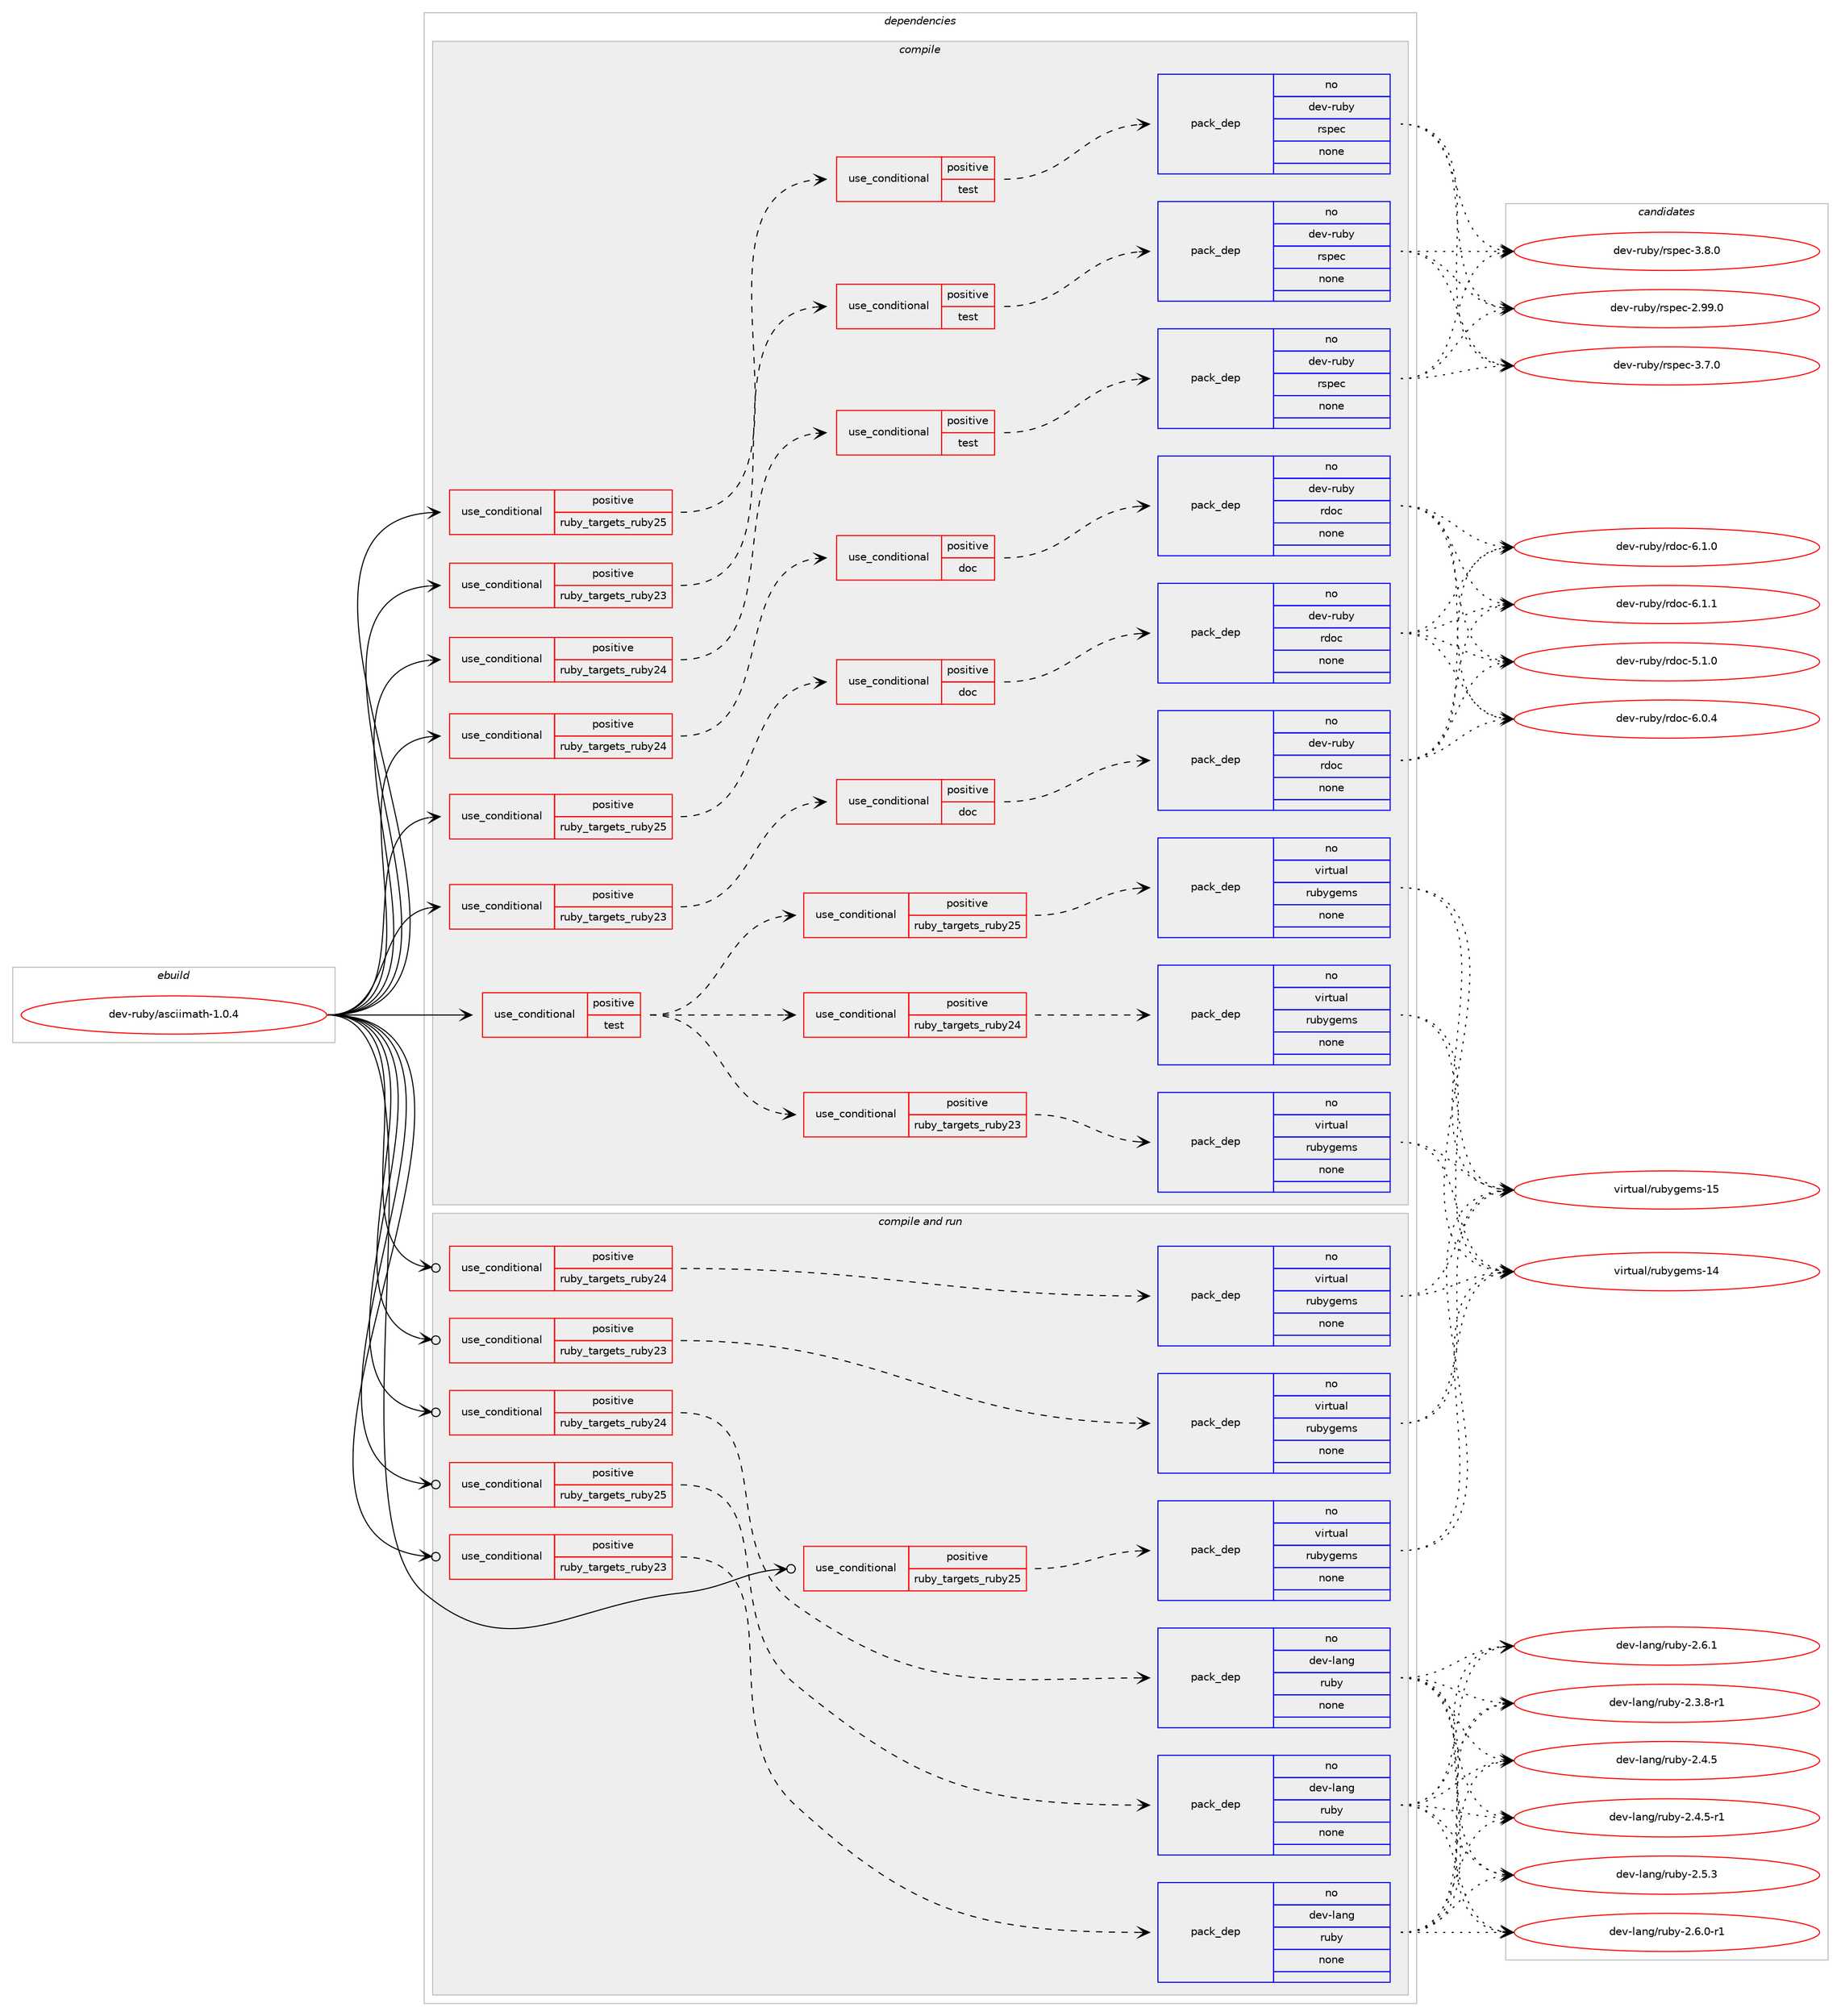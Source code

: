 digraph prolog {

# *************
# Graph options
# *************

newrank=true;
concentrate=true;
compound=true;
graph [rankdir=LR,fontname=Helvetica,fontsize=10,ranksep=1.5];#, ranksep=2.5, nodesep=0.2];
edge  [arrowhead=vee];
node  [fontname=Helvetica,fontsize=10];

# **********
# The ebuild
# **********

subgraph cluster_leftcol {
color=gray;
rank=same;
label=<<i>ebuild</i>>;
id [label="dev-ruby/asciimath-1.0.4", color=red, width=4, href="../dev-ruby/asciimath-1.0.4.svg"];
}

# ****************
# The dependencies
# ****************

subgraph cluster_midcol {
color=gray;
label=<<i>dependencies</i>>;
subgraph cluster_compile {
fillcolor="#eeeeee";
style=filled;
label=<<i>compile</i>>;
subgraph cond393767 {
dependency1481779 [label=<<TABLE BORDER="0" CELLBORDER="1" CELLSPACING="0" CELLPADDING="4"><TR><TD ROWSPAN="3" CELLPADDING="10">use_conditional</TD></TR><TR><TD>positive</TD></TR><TR><TD>ruby_targets_ruby23</TD></TR></TABLE>>, shape=none, color=red];
subgraph cond393768 {
dependency1481780 [label=<<TABLE BORDER="0" CELLBORDER="1" CELLSPACING="0" CELLPADDING="4"><TR><TD ROWSPAN="3" CELLPADDING="10">use_conditional</TD></TR><TR><TD>positive</TD></TR><TR><TD>doc</TD></TR></TABLE>>, shape=none, color=red];
subgraph pack1064580 {
dependency1481781 [label=<<TABLE BORDER="0" CELLBORDER="1" CELLSPACING="0" CELLPADDING="4" WIDTH="220"><TR><TD ROWSPAN="6" CELLPADDING="30">pack_dep</TD></TR><TR><TD WIDTH="110">no</TD></TR><TR><TD>dev-ruby</TD></TR><TR><TD>rdoc</TD></TR><TR><TD>none</TD></TR><TR><TD></TD></TR></TABLE>>, shape=none, color=blue];
}
dependency1481780:e -> dependency1481781:w [weight=20,style="dashed",arrowhead="vee"];
}
dependency1481779:e -> dependency1481780:w [weight=20,style="dashed",arrowhead="vee"];
}
id:e -> dependency1481779:w [weight=20,style="solid",arrowhead="vee"];
subgraph cond393769 {
dependency1481782 [label=<<TABLE BORDER="0" CELLBORDER="1" CELLSPACING="0" CELLPADDING="4"><TR><TD ROWSPAN="3" CELLPADDING="10">use_conditional</TD></TR><TR><TD>positive</TD></TR><TR><TD>ruby_targets_ruby23</TD></TR></TABLE>>, shape=none, color=red];
subgraph cond393770 {
dependency1481783 [label=<<TABLE BORDER="0" CELLBORDER="1" CELLSPACING="0" CELLPADDING="4"><TR><TD ROWSPAN="3" CELLPADDING="10">use_conditional</TD></TR><TR><TD>positive</TD></TR><TR><TD>test</TD></TR></TABLE>>, shape=none, color=red];
subgraph pack1064581 {
dependency1481784 [label=<<TABLE BORDER="0" CELLBORDER="1" CELLSPACING="0" CELLPADDING="4" WIDTH="220"><TR><TD ROWSPAN="6" CELLPADDING="30">pack_dep</TD></TR><TR><TD WIDTH="110">no</TD></TR><TR><TD>dev-ruby</TD></TR><TR><TD>rspec</TD></TR><TR><TD>none</TD></TR><TR><TD></TD></TR></TABLE>>, shape=none, color=blue];
}
dependency1481783:e -> dependency1481784:w [weight=20,style="dashed",arrowhead="vee"];
}
dependency1481782:e -> dependency1481783:w [weight=20,style="dashed",arrowhead="vee"];
}
id:e -> dependency1481782:w [weight=20,style="solid",arrowhead="vee"];
subgraph cond393771 {
dependency1481785 [label=<<TABLE BORDER="0" CELLBORDER="1" CELLSPACING="0" CELLPADDING="4"><TR><TD ROWSPAN="3" CELLPADDING="10">use_conditional</TD></TR><TR><TD>positive</TD></TR><TR><TD>ruby_targets_ruby24</TD></TR></TABLE>>, shape=none, color=red];
subgraph cond393772 {
dependency1481786 [label=<<TABLE BORDER="0" CELLBORDER="1" CELLSPACING="0" CELLPADDING="4"><TR><TD ROWSPAN="3" CELLPADDING="10">use_conditional</TD></TR><TR><TD>positive</TD></TR><TR><TD>doc</TD></TR></TABLE>>, shape=none, color=red];
subgraph pack1064582 {
dependency1481787 [label=<<TABLE BORDER="0" CELLBORDER="1" CELLSPACING="0" CELLPADDING="4" WIDTH="220"><TR><TD ROWSPAN="6" CELLPADDING="30">pack_dep</TD></TR><TR><TD WIDTH="110">no</TD></TR><TR><TD>dev-ruby</TD></TR><TR><TD>rdoc</TD></TR><TR><TD>none</TD></TR><TR><TD></TD></TR></TABLE>>, shape=none, color=blue];
}
dependency1481786:e -> dependency1481787:w [weight=20,style="dashed",arrowhead="vee"];
}
dependency1481785:e -> dependency1481786:w [weight=20,style="dashed",arrowhead="vee"];
}
id:e -> dependency1481785:w [weight=20,style="solid",arrowhead="vee"];
subgraph cond393773 {
dependency1481788 [label=<<TABLE BORDER="0" CELLBORDER="1" CELLSPACING="0" CELLPADDING="4"><TR><TD ROWSPAN="3" CELLPADDING="10">use_conditional</TD></TR><TR><TD>positive</TD></TR><TR><TD>ruby_targets_ruby24</TD></TR></TABLE>>, shape=none, color=red];
subgraph cond393774 {
dependency1481789 [label=<<TABLE BORDER="0" CELLBORDER="1" CELLSPACING="0" CELLPADDING="4"><TR><TD ROWSPAN="3" CELLPADDING="10">use_conditional</TD></TR><TR><TD>positive</TD></TR><TR><TD>test</TD></TR></TABLE>>, shape=none, color=red];
subgraph pack1064583 {
dependency1481790 [label=<<TABLE BORDER="0" CELLBORDER="1" CELLSPACING="0" CELLPADDING="4" WIDTH="220"><TR><TD ROWSPAN="6" CELLPADDING="30">pack_dep</TD></TR><TR><TD WIDTH="110">no</TD></TR><TR><TD>dev-ruby</TD></TR><TR><TD>rspec</TD></TR><TR><TD>none</TD></TR><TR><TD></TD></TR></TABLE>>, shape=none, color=blue];
}
dependency1481789:e -> dependency1481790:w [weight=20,style="dashed",arrowhead="vee"];
}
dependency1481788:e -> dependency1481789:w [weight=20,style="dashed",arrowhead="vee"];
}
id:e -> dependency1481788:w [weight=20,style="solid",arrowhead="vee"];
subgraph cond393775 {
dependency1481791 [label=<<TABLE BORDER="0" CELLBORDER="1" CELLSPACING="0" CELLPADDING="4"><TR><TD ROWSPAN="3" CELLPADDING="10">use_conditional</TD></TR><TR><TD>positive</TD></TR><TR><TD>ruby_targets_ruby25</TD></TR></TABLE>>, shape=none, color=red];
subgraph cond393776 {
dependency1481792 [label=<<TABLE BORDER="0" CELLBORDER="1" CELLSPACING="0" CELLPADDING="4"><TR><TD ROWSPAN="3" CELLPADDING="10">use_conditional</TD></TR><TR><TD>positive</TD></TR><TR><TD>doc</TD></TR></TABLE>>, shape=none, color=red];
subgraph pack1064584 {
dependency1481793 [label=<<TABLE BORDER="0" CELLBORDER="1" CELLSPACING="0" CELLPADDING="4" WIDTH="220"><TR><TD ROWSPAN="6" CELLPADDING="30">pack_dep</TD></TR><TR><TD WIDTH="110">no</TD></TR><TR><TD>dev-ruby</TD></TR><TR><TD>rdoc</TD></TR><TR><TD>none</TD></TR><TR><TD></TD></TR></TABLE>>, shape=none, color=blue];
}
dependency1481792:e -> dependency1481793:w [weight=20,style="dashed",arrowhead="vee"];
}
dependency1481791:e -> dependency1481792:w [weight=20,style="dashed",arrowhead="vee"];
}
id:e -> dependency1481791:w [weight=20,style="solid",arrowhead="vee"];
subgraph cond393777 {
dependency1481794 [label=<<TABLE BORDER="0" CELLBORDER="1" CELLSPACING="0" CELLPADDING="4"><TR><TD ROWSPAN="3" CELLPADDING="10">use_conditional</TD></TR><TR><TD>positive</TD></TR><TR><TD>ruby_targets_ruby25</TD></TR></TABLE>>, shape=none, color=red];
subgraph cond393778 {
dependency1481795 [label=<<TABLE BORDER="0" CELLBORDER="1" CELLSPACING="0" CELLPADDING="4"><TR><TD ROWSPAN="3" CELLPADDING="10">use_conditional</TD></TR><TR><TD>positive</TD></TR><TR><TD>test</TD></TR></TABLE>>, shape=none, color=red];
subgraph pack1064585 {
dependency1481796 [label=<<TABLE BORDER="0" CELLBORDER="1" CELLSPACING="0" CELLPADDING="4" WIDTH="220"><TR><TD ROWSPAN="6" CELLPADDING="30">pack_dep</TD></TR><TR><TD WIDTH="110">no</TD></TR><TR><TD>dev-ruby</TD></TR><TR><TD>rspec</TD></TR><TR><TD>none</TD></TR><TR><TD></TD></TR></TABLE>>, shape=none, color=blue];
}
dependency1481795:e -> dependency1481796:w [weight=20,style="dashed",arrowhead="vee"];
}
dependency1481794:e -> dependency1481795:w [weight=20,style="dashed",arrowhead="vee"];
}
id:e -> dependency1481794:w [weight=20,style="solid",arrowhead="vee"];
subgraph cond393779 {
dependency1481797 [label=<<TABLE BORDER="0" CELLBORDER="1" CELLSPACING="0" CELLPADDING="4"><TR><TD ROWSPAN="3" CELLPADDING="10">use_conditional</TD></TR><TR><TD>positive</TD></TR><TR><TD>test</TD></TR></TABLE>>, shape=none, color=red];
subgraph cond393780 {
dependency1481798 [label=<<TABLE BORDER="0" CELLBORDER="1" CELLSPACING="0" CELLPADDING="4"><TR><TD ROWSPAN="3" CELLPADDING="10">use_conditional</TD></TR><TR><TD>positive</TD></TR><TR><TD>ruby_targets_ruby23</TD></TR></TABLE>>, shape=none, color=red];
subgraph pack1064586 {
dependency1481799 [label=<<TABLE BORDER="0" CELLBORDER="1" CELLSPACING="0" CELLPADDING="4" WIDTH="220"><TR><TD ROWSPAN="6" CELLPADDING="30">pack_dep</TD></TR><TR><TD WIDTH="110">no</TD></TR><TR><TD>virtual</TD></TR><TR><TD>rubygems</TD></TR><TR><TD>none</TD></TR><TR><TD></TD></TR></TABLE>>, shape=none, color=blue];
}
dependency1481798:e -> dependency1481799:w [weight=20,style="dashed",arrowhead="vee"];
}
dependency1481797:e -> dependency1481798:w [weight=20,style="dashed",arrowhead="vee"];
subgraph cond393781 {
dependency1481800 [label=<<TABLE BORDER="0" CELLBORDER="1" CELLSPACING="0" CELLPADDING="4"><TR><TD ROWSPAN="3" CELLPADDING="10">use_conditional</TD></TR><TR><TD>positive</TD></TR><TR><TD>ruby_targets_ruby24</TD></TR></TABLE>>, shape=none, color=red];
subgraph pack1064587 {
dependency1481801 [label=<<TABLE BORDER="0" CELLBORDER="1" CELLSPACING="0" CELLPADDING="4" WIDTH="220"><TR><TD ROWSPAN="6" CELLPADDING="30">pack_dep</TD></TR><TR><TD WIDTH="110">no</TD></TR><TR><TD>virtual</TD></TR><TR><TD>rubygems</TD></TR><TR><TD>none</TD></TR><TR><TD></TD></TR></TABLE>>, shape=none, color=blue];
}
dependency1481800:e -> dependency1481801:w [weight=20,style="dashed",arrowhead="vee"];
}
dependency1481797:e -> dependency1481800:w [weight=20,style="dashed",arrowhead="vee"];
subgraph cond393782 {
dependency1481802 [label=<<TABLE BORDER="0" CELLBORDER="1" CELLSPACING="0" CELLPADDING="4"><TR><TD ROWSPAN="3" CELLPADDING="10">use_conditional</TD></TR><TR><TD>positive</TD></TR><TR><TD>ruby_targets_ruby25</TD></TR></TABLE>>, shape=none, color=red];
subgraph pack1064588 {
dependency1481803 [label=<<TABLE BORDER="0" CELLBORDER="1" CELLSPACING="0" CELLPADDING="4" WIDTH="220"><TR><TD ROWSPAN="6" CELLPADDING="30">pack_dep</TD></TR><TR><TD WIDTH="110">no</TD></TR><TR><TD>virtual</TD></TR><TR><TD>rubygems</TD></TR><TR><TD>none</TD></TR><TR><TD></TD></TR></TABLE>>, shape=none, color=blue];
}
dependency1481802:e -> dependency1481803:w [weight=20,style="dashed",arrowhead="vee"];
}
dependency1481797:e -> dependency1481802:w [weight=20,style="dashed",arrowhead="vee"];
}
id:e -> dependency1481797:w [weight=20,style="solid",arrowhead="vee"];
}
subgraph cluster_compileandrun {
fillcolor="#eeeeee";
style=filled;
label=<<i>compile and run</i>>;
subgraph cond393783 {
dependency1481804 [label=<<TABLE BORDER="0" CELLBORDER="1" CELLSPACING="0" CELLPADDING="4"><TR><TD ROWSPAN="3" CELLPADDING="10">use_conditional</TD></TR><TR><TD>positive</TD></TR><TR><TD>ruby_targets_ruby23</TD></TR></TABLE>>, shape=none, color=red];
subgraph pack1064589 {
dependency1481805 [label=<<TABLE BORDER="0" CELLBORDER="1" CELLSPACING="0" CELLPADDING="4" WIDTH="220"><TR><TD ROWSPAN="6" CELLPADDING="30">pack_dep</TD></TR><TR><TD WIDTH="110">no</TD></TR><TR><TD>dev-lang</TD></TR><TR><TD>ruby</TD></TR><TR><TD>none</TD></TR><TR><TD></TD></TR></TABLE>>, shape=none, color=blue];
}
dependency1481804:e -> dependency1481805:w [weight=20,style="dashed",arrowhead="vee"];
}
id:e -> dependency1481804:w [weight=20,style="solid",arrowhead="odotvee"];
subgraph cond393784 {
dependency1481806 [label=<<TABLE BORDER="0" CELLBORDER="1" CELLSPACING="0" CELLPADDING="4"><TR><TD ROWSPAN="3" CELLPADDING="10">use_conditional</TD></TR><TR><TD>positive</TD></TR><TR><TD>ruby_targets_ruby23</TD></TR></TABLE>>, shape=none, color=red];
subgraph pack1064590 {
dependency1481807 [label=<<TABLE BORDER="0" CELLBORDER="1" CELLSPACING="0" CELLPADDING="4" WIDTH="220"><TR><TD ROWSPAN="6" CELLPADDING="30">pack_dep</TD></TR><TR><TD WIDTH="110">no</TD></TR><TR><TD>virtual</TD></TR><TR><TD>rubygems</TD></TR><TR><TD>none</TD></TR><TR><TD></TD></TR></TABLE>>, shape=none, color=blue];
}
dependency1481806:e -> dependency1481807:w [weight=20,style="dashed",arrowhead="vee"];
}
id:e -> dependency1481806:w [weight=20,style="solid",arrowhead="odotvee"];
subgraph cond393785 {
dependency1481808 [label=<<TABLE BORDER="0" CELLBORDER="1" CELLSPACING="0" CELLPADDING="4"><TR><TD ROWSPAN="3" CELLPADDING="10">use_conditional</TD></TR><TR><TD>positive</TD></TR><TR><TD>ruby_targets_ruby24</TD></TR></TABLE>>, shape=none, color=red];
subgraph pack1064591 {
dependency1481809 [label=<<TABLE BORDER="0" CELLBORDER="1" CELLSPACING="0" CELLPADDING="4" WIDTH="220"><TR><TD ROWSPAN="6" CELLPADDING="30">pack_dep</TD></TR><TR><TD WIDTH="110">no</TD></TR><TR><TD>dev-lang</TD></TR><TR><TD>ruby</TD></TR><TR><TD>none</TD></TR><TR><TD></TD></TR></TABLE>>, shape=none, color=blue];
}
dependency1481808:e -> dependency1481809:w [weight=20,style="dashed",arrowhead="vee"];
}
id:e -> dependency1481808:w [weight=20,style="solid",arrowhead="odotvee"];
subgraph cond393786 {
dependency1481810 [label=<<TABLE BORDER="0" CELLBORDER="1" CELLSPACING="0" CELLPADDING="4"><TR><TD ROWSPAN="3" CELLPADDING="10">use_conditional</TD></TR><TR><TD>positive</TD></TR><TR><TD>ruby_targets_ruby24</TD></TR></TABLE>>, shape=none, color=red];
subgraph pack1064592 {
dependency1481811 [label=<<TABLE BORDER="0" CELLBORDER="1" CELLSPACING="0" CELLPADDING="4" WIDTH="220"><TR><TD ROWSPAN="6" CELLPADDING="30">pack_dep</TD></TR><TR><TD WIDTH="110">no</TD></TR><TR><TD>virtual</TD></TR><TR><TD>rubygems</TD></TR><TR><TD>none</TD></TR><TR><TD></TD></TR></TABLE>>, shape=none, color=blue];
}
dependency1481810:e -> dependency1481811:w [weight=20,style="dashed",arrowhead="vee"];
}
id:e -> dependency1481810:w [weight=20,style="solid",arrowhead="odotvee"];
subgraph cond393787 {
dependency1481812 [label=<<TABLE BORDER="0" CELLBORDER="1" CELLSPACING="0" CELLPADDING="4"><TR><TD ROWSPAN="3" CELLPADDING="10">use_conditional</TD></TR><TR><TD>positive</TD></TR><TR><TD>ruby_targets_ruby25</TD></TR></TABLE>>, shape=none, color=red];
subgraph pack1064593 {
dependency1481813 [label=<<TABLE BORDER="0" CELLBORDER="1" CELLSPACING="0" CELLPADDING="4" WIDTH="220"><TR><TD ROWSPAN="6" CELLPADDING="30">pack_dep</TD></TR><TR><TD WIDTH="110">no</TD></TR><TR><TD>dev-lang</TD></TR><TR><TD>ruby</TD></TR><TR><TD>none</TD></TR><TR><TD></TD></TR></TABLE>>, shape=none, color=blue];
}
dependency1481812:e -> dependency1481813:w [weight=20,style="dashed",arrowhead="vee"];
}
id:e -> dependency1481812:w [weight=20,style="solid",arrowhead="odotvee"];
subgraph cond393788 {
dependency1481814 [label=<<TABLE BORDER="0" CELLBORDER="1" CELLSPACING="0" CELLPADDING="4"><TR><TD ROWSPAN="3" CELLPADDING="10">use_conditional</TD></TR><TR><TD>positive</TD></TR><TR><TD>ruby_targets_ruby25</TD></TR></TABLE>>, shape=none, color=red];
subgraph pack1064594 {
dependency1481815 [label=<<TABLE BORDER="0" CELLBORDER="1" CELLSPACING="0" CELLPADDING="4" WIDTH="220"><TR><TD ROWSPAN="6" CELLPADDING="30">pack_dep</TD></TR><TR><TD WIDTH="110">no</TD></TR><TR><TD>virtual</TD></TR><TR><TD>rubygems</TD></TR><TR><TD>none</TD></TR><TR><TD></TD></TR></TABLE>>, shape=none, color=blue];
}
dependency1481814:e -> dependency1481815:w [weight=20,style="dashed",arrowhead="vee"];
}
id:e -> dependency1481814:w [weight=20,style="solid",arrowhead="odotvee"];
}
subgraph cluster_run {
fillcolor="#eeeeee";
style=filled;
label=<<i>run</i>>;
}
}

# **************
# The candidates
# **************

subgraph cluster_choices {
rank=same;
color=gray;
label=<<i>candidates</i>>;

subgraph choice1064580 {
color=black;
nodesep=1;
choice10010111845114117981214711410011199455346494648 [label="dev-ruby/rdoc-5.1.0", color=red, width=4,href="../dev-ruby/rdoc-5.1.0.svg"];
choice10010111845114117981214711410011199455446484652 [label="dev-ruby/rdoc-6.0.4", color=red, width=4,href="../dev-ruby/rdoc-6.0.4.svg"];
choice10010111845114117981214711410011199455446494648 [label="dev-ruby/rdoc-6.1.0", color=red, width=4,href="../dev-ruby/rdoc-6.1.0.svg"];
choice10010111845114117981214711410011199455446494649 [label="dev-ruby/rdoc-6.1.1", color=red, width=4,href="../dev-ruby/rdoc-6.1.1.svg"];
dependency1481781:e -> choice10010111845114117981214711410011199455346494648:w [style=dotted,weight="100"];
dependency1481781:e -> choice10010111845114117981214711410011199455446484652:w [style=dotted,weight="100"];
dependency1481781:e -> choice10010111845114117981214711410011199455446494648:w [style=dotted,weight="100"];
dependency1481781:e -> choice10010111845114117981214711410011199455446494649:w [style=dotted,weight="100"];
}
subgraph choice1064581 {
color=black;
nodesep=1;
choice1001011184511411798121471141151121019945504657574648 [label="dev-ruby/rspec-2.99.0", color=red, width=4,href="../dev-ruby/rspec-2.99.0.svg"];
choice10010111845114117981214711411511210199455146554648 [label="dev-ruby/rspec-3.7.0", color=red, width=4,href="../dev-ruby/rspec-3.7.0.svg"];
choice10010111845114117981214711411511210199455146564648 [label="dev-ruby/rspec-3.8.0", color=red, width=4,href="../dev-ruby/rspec-3.8.0.svg"];
dependency1481784:e -> choice1001011184511411798121471141151121019945504657574648:w [style=dotted,weight="100"];
dependency1481784:e -> choice10010111845114117981214711411511210199455146554648:w [style=dotted,weight="100"];
dependency1481784:e -> choice10010111845114117981214711411511210199455146564648:w [style=dotted,weight="100"];
}
subgraph choice1064582 {
color=black;
nodesep=1;
choice10010111845114117981214711410011199455346494648 [label="dev-ruby/rdoc-5.1.0", color=red, width=4,href="../dev-ruby/rdoc-5.1.0.svg"];
choice10010111845114117981214711410011199455446484652 [label="dev-ruby/rdoc-6.0.4", color=red, width=4,href="../dev-ruby/rdoc-6.0.4.svg"];
choice10010111845114117981214711410011199455446494648 [label="dev-ruby/rdoc-6.1.0", color=red, width=4,href="../dev-ruby/rdoc-6.1.0.svg"];
choice10010111845114117981214711410011199455446494649 [label="dev-ruby/rdoc-6.1.1", color=red, width=4,href="../dev-ruby/rdoc-6.1.1.svg"];
dependency1481787:e -> choice10010111845114117981214711410011199455346494648:w [style=dotted,weight="100"];
dependency1481787:e -> choice10010111845114117981214711410011199455446484652:w [style=dotted,weight="100"];
dependency1481787:e -> choice10010111845114117981214711410011199455446494648:w [style=dotted,weight="100"];
dependency1481787:e -> choice10010111845114117981214711410011199455446494649:w [style=dotted,weight="100"];
}
subgraph choice1064583 {
color=black;
nodesep=1;
choice1001011184511411798121471141151121019945504657574648 [label="dev-ruby/rspec-2.99.0", color=red, width=4,href="../dev-ruby/rspec-2.99.0.svg"];
choice10010111845114117981214711411511210199455146554648 [label="dev-ruby/rspec-3.7.0", color=red, width=4,href="../dev-ruby/rspec-3.7.0.svg"];
choice10010111845114117981214711411511210199455146564648 [label="dev-ruby/rspec-3.8.0", color=red, width=4,href="../dev-ruby/rspec-3.8.0.svg"];
dependency1481790:e -> choice1001011184511411798121471141151121019945504657574648:w [style=dotted,weight="100"];
dependency1481790:e -> choice10010111845114117981214711411511210199455146554648:w [style=dotted,weight="100"];
dependency1481790:e -> choice10010111845114117981214711411511210199455146564648:w [style=dotted,weight="100"];
}
subgraph choice1064584 {
color=black;
nodesep=1;
choice10010111845114117981214711410011199455346494648 [label="dev-ruby/rdoc-5.1.0", color=red, width=4,href="../dev-ruby/rdoc-5.1.0.svg"];
choice10010111845114117981214711410011199455446484652 [label="dev-ruby/rdoc-6.0.4", color=red, width=4,href="../dev-ruby/rdoc-6.0.4.svg"];
choice10010111845114117981214711410011199455446494648 [label="dev-ruby/rdoc-6.1.0", color=red, width=4,href="../dev-ruby/rdoc-6.1.0.svg"];
choice10010111845114117981214711410011199455446494649 [label="dev-ruby/rdoc-6.1.1", color=red, width=4,href="../dev-ruby/rdoc-6.1.1.svg"];
dependency1481793:e -> choice10010111845114117981214711410011199455346494648:w [style=dotted,weight="100"];
dependency1481793:e -> choice10010111845114117981214711410011199455446484652:w [style=dotted,weight="100"];
dependency1481793:e -> choice10010111845114117981214711410011199455446494648:w [style=dotted,weight="100"];
dependency1481793:e -> choice10010111845114117981214711410011199455446494649:w [style=dotted,weight="100"];
}
subgraph choice1064585 {
color=black;
nodesep=1;
choice1001011184511411798121471141151121019945504657574648 [label="dev-ruby/rspec-2.99.0", color=red, width=4,href="../dev-ruby/rspec-2.99.0.svg"];
choice10010111845114117981214711411511210199455146554648 [label="dev-ruby/rspec-3.7.0", color=red, width=4,href="../dev-ruby/rspec-3.7.0.svg"];
choice10010111845114117981214711411511210199455146564648 [label="dev-ruby/rspec-3.8.0", color=red, width=4,href="../dev-ruby/rspec-3.8.0.svg"];
dependency1481796:e -> choice1001011184511411798121471141151121019945504657574648:w [style=dotted,weight="100"];
dependency1481796:e -> choice10010111845114117981214711411511210199455146554648:w [style=dotted,weight="100"];
dependency1481796:e -> choice10010111845114117981214711411511210199455146564648:w [style=dotted,weight="100"];
}
subgraph choice1064586 {
color=black;
nodesep=1;
choice118105114116117971084711411798121103101109115454952 [label="virtual/rubygems-14", color=red, width=4,href="../virtual/rubygems-14.svg"];
choice118105114116117971084711411798121103101109115454953 [label="virtual/rubygems-15", color=red, width=4,href="../virtual/rubygems-15.svg"];
dependency1481799:e -> choice118105114116117971084711411798121103101109115454952:w [style=dotted,weight="100"];
dependency1481799:e -> choice118105114116117971084711411798121103101109115454953:w [style=dotted,weight="100"];
}
subgraph choice1064587 {
color=black;
nodesep=1;
choice118105114116117971084711411798121103101109115454952 [label="virtual/rubygems-14", color=red, width=4,href="../virtual/rubygems-14.svg"];
choice118105114116117971084711411798121103101109115454953 [label="virtual/rubygems-15", color=red, width=4,href="../virtual/rubygems-15.svg"];
dependency1481801:e -> choice118105114116117971084711411798121103101109115454952:w [style=dotted,weight="100"];
dependency1481801:e -> choice118105114116117971084711411798121103101109115454953:w [style=dotted,weight="100"];
}
subgraph choice1064588 {
color=black;
nodesep=1;
choice118105114116117971084711411798121103101109115454952 [label="virtual/rubygems-14", color=red, width=4,href="../virtual/rubygems-14.svg"];
choice118105114116117971084711411798121103101109115454953 [label="virtual/rubygems-15", color=red, width=4,href="../virtual/rubygems-15.svg"];
dependency1481803:e -> choice118105114116117971084711411798121103101109115454952:w [style=dotted,weight="100"];
dependency1481803:e -> choice118105114116117971084711411798121103101109115454953:w [style=dotted,weight="100"];
}
subgraph choice1064589 {
color=black;
nodesep=1;
choice100101118451089711010347114117981214550465146564511449 [label="dev-lang/ruby-2.3.8-r1", color=red, width=4,href="../dev-lang/ruby-2.3.8-r1.svg"];
choice10010111845108971101034711411798121455046524653 [label="dev-lang/ruby-2.4.5", color=red, width=4,href="../dev-lang/ruby-2.4.5.svg"];
choice100101118451089711010347114117981214550465246534511449 [label="dev-lang/ruby-2.4.5-r1", color=red, width=4,href="../dev-lang/ruby-2.4.5-r1.svg"];
choice10010111845108971101034711411798121455046534651 [label="dev-lang/ruby-2.5.3", color=red, width=4,href="../dev-lang/ruby-2.5.3.svg"];
choice100101118451089711010347114117981214550465446484511449 [label="dev-lang/ruby-2.6.0-r1", color=red, width=4,href="../dev-lang/ruby-2.6.0-r1.svg"];
choice10010111845108971101034711411798121455046544649 [label="dev-lang/ruby-2.6.1", color=red, width=4,href="../dev-lang/ruby-2.6.1.svg"];
dependency1481805:e -> choice100101118451089711010347114117981214550465146564511449:w [style=dotted,weight="100"];
dependency1481805:e -> choice10010111845108971101034711411798121455046524653:w [style=dotted,weight="100"];
dependency1481805:e -> choice100101118451089711010347114117981214550465246534511449:w [style=dotted,weight="100"];
dependency1481805:e -> choice10010111845108971101034711411798121455046534651:w [style=dotted,weight="100"];
dependency1481805:e -> choice100101118451089711010347114117981214550465446484511449:w [style=dotted,weight="100"];
dependency1481805:e -> choice10010111845108971101034711411798121455046544649:w [style=dotted,weight="100"];
}
subgraph choice1064590 {
color=black;
nodesep=1;
choice118105114116117971084711411798121103101109115454952 [label="virtual/rubygems-14", color=red, width=4,href="../virtual/rubygems-14.svg"];
choice118105114116117971084711411798121103101109115454953 [label="virtual/rubygems-15", color=red, width=4,href="../virtual/rubygems-15.svg"];
dependency1481807:e -> choice118105114116117971084711411798121103101109115454952:w [style=dotted,weight="100"];
dependency1481807:e -> choice118105114116117971084711411798121103101109115454953:w [style=dotted,weight="100"];
}
subgraph choice1064591 {
color=black;
nodesep=1;
choice100101118451089711010347114117981214550465146564511449 [label="dev-lang/ruby-2.3.8-r1", color=red, width=4,href="../dev-lang/ruby-2.3.8-r1.svg"];
choice10010111845108971101034711411798121455046524653 [label="dev-lang/ruby-2.4.5", color=red, width=4,href="../dev-lang/ruby-2.4.5.svg"];
choice100101118451089711010347114117981214550465246534511449 [label="dev-lang/ruby-2.4.5-r1", color=red, width=4,href="../dev-lang/ruby-2.4.5-r1.svg"];
choice10010111845108971101034711411798121455046534651 [label="dev-lang/ruby-2.5.3", color=red, width=4,href="../dev-lang/ruby-2.5.3.svg"];
choice100101118451089711010347114117981214550465446484511449 [label="dev-lang/ruby-2.6.0-r1", color=red, width=4,href="../dev-lang/ruby-2.6.0-r1.svg"];
choice10010111845108971101034711411798121455046544649 [label="dev-lang/ruby-2.6.1", color=red, width=4,href="../dev-lang/ruby-2.6.1.svg"];
dependency1481809:e -> choice100101118451089711010347114117981214550465146564511449:w [style=dotted,weight="100"];
dependency1481809:e -> choice10010111845108971101034711411798121455046524653:w [style=dotted,weight="100"];
dependency1481809:e -> choice100101118451089711010347114117981214550465246534511449:w [style=dotted,weight="100"];
dependency1481809:e -> choice10010111845108971101034711411798121455046534651:w [style=dotted,weight="100"];
dependency1481809:e -> choice100101118451089711010347114117981214550465446484511449:w [style=dotted,weight="100"];
dependency1481809:e -> choice10010111845108971101034711411798121455046544649:w [style=dotted,weight="100"];
}
subgraph choice1064592 {
color=black;
nodesep=1;
choice118105114116117971084711411798121103101109115454952 [label="virtual/rubygems-14", color=red, width=4,href="../virtual/rubygems-14.svg"];
choice118105114116117971084711411798121103101109115454953 [label="virtual/rubygems-15", color=red, width=4,href="../virtual/rubygems-15.svg"];
dependency1481811:e -> choice118105114116117971084711411798121103101109115454952:w [style=dotted,weight="100"];
dependency1481811:e -> choice118105114116117971084711411798121103101109115454953:w [style=dotted,weight="100"];
}
subgraph choice1064593 {
color=black;
nodesep=1;
choice100101118451089711010347114117981214550465146564511449 [label="dev-lang/ruby-2.3.8-r1", color=red, width=4,href="../dev-lang/ruby-2.3.8-r1.svg"];
choice10010111845108971101034711411798121455046524653 [label="dev-lang/ruby-2.4.5", color=red, width=4,href="../dev-lang/ruby-2.4.5.svg"];
choice100101118451089711010347114117981214550465246534511449 [label="dev-lang/ruby-2.4.5-r1", color=red, width=4,href="../dev-lang/ruby-2.4.5-r1.svg"];
choice10010111845108971101034711411798121455046534651 [label="dev-lang/ruby-2.5.3", color=red, width=4,href="../dev-lang/ruby-2.5.3.svg"];
choice100101118451089711010347114117981214550465446484511449 [label="dev-lang/ruby-2.6.0-r1", color=red, width=4,href="../dev-lang/ruby-2.6.0-r1.svg"];
choice10010111845108971101034711411798121455046544649 [label="dev-lang/ruby-2.6.1", color=red, width=4,href="../dev-lang/ruby-2.6.1.svg"];
dependency1481813:e -> choice100101118451089711010347114117981214550465146564511449:w [style=dotted,weight="100"];
dependency1481813:e -> choice10010111845108971101034711411798121455046524653:w [style=dotted,weight="100"];
dependency1481813:e -> choice100101118451089711010347114117981214550465246534511449:w [style=dotted,weight="100"];
dependency1481813:e -> choice10010111845108971101034711411798121455046534651:w [style=dotted,weight="100"];
dependency1481813:e -> choice100101118451089711010347114117981214550465446484511449:w [style=dotted,weight="100"];
dependency1481813:e -> choice10010111845108971101034711411798121455046544649:w [style=dotted,weight="100"];
}
subgraph choice1064594 {
color=black;
nodesep=1;
choice118105114116117971084711411798121103101109115454952 [label="virtual/rubygems-14", color=red, width=4,href="../virtual/rubygems-14.svg"];
choice118105114116117971084711411798121103101109115454953 [label="virtual/rubygems-15", color=red, width=4,href="../virtual/rubygems-15.svg"];
dependency1481815:e -> choice118105114116117971084711411798121103101109115454952:w [style=dotted,weight="100"];
dependency1481815:e -> choice118105114116117971084711411798121103101109115454953:w [style=dotted,weight="100"];
}
}

}
